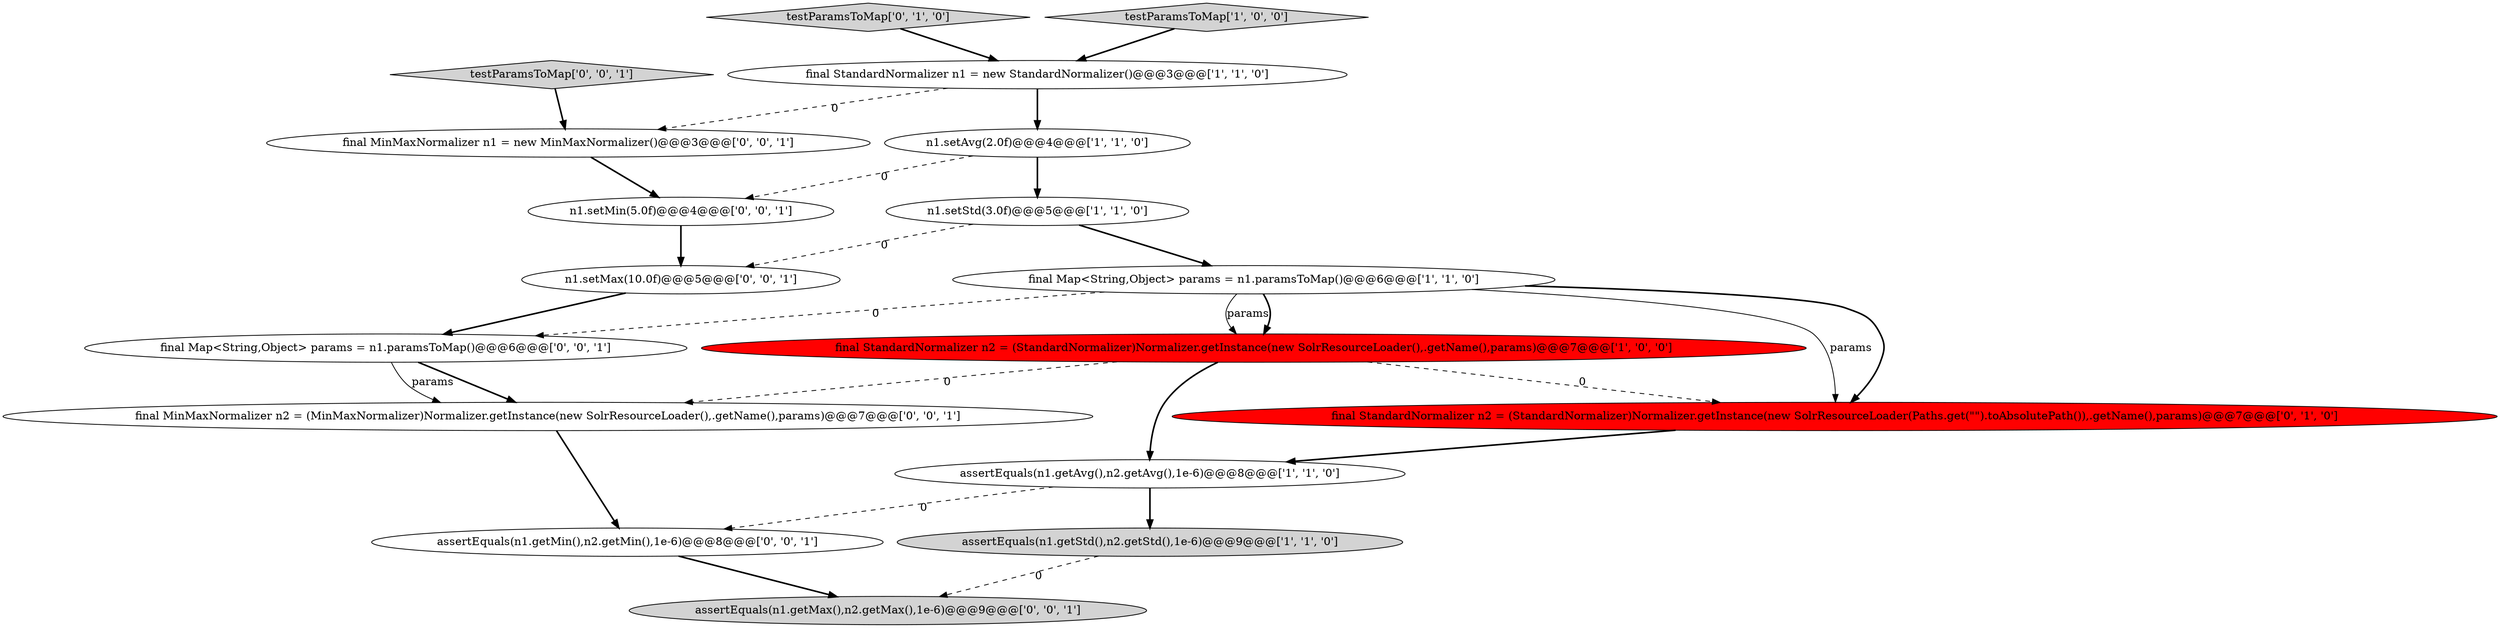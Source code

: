 digraph {
12 [style = filled, label = "assertEquals(n1.getMax(),n2.getMax(),1e-6)@@@9@@@['0', '0', '1']", fillcolor = lightgray, shape = ellipse image = "AAA0AAABBB3BBB"];
4 [style = filled, label = "n1.setAvg(2.0f)@@@4@@@['1', '1', '0']", fillcolor = white, shape = ellipse image = "AAA0AAABBB1BBB"];
14 [style = filled, label = "final Map<String,Object> params = n1.paramsToMap()@@@6@@@['0', '0', '1']", fillcolor = white, shape = ellipse image = "AAA0AAABBB3BBB"];
1 [style = filled, label = "final Map<String,Object> params = n1.paramsToMap()@@@6@@@['1', '1', '0']", fillcolor = white, shape = ellipse image = "AAA0AAABBB1BBB"];
9 [style = filled, label = "testParamsToMap['0', '1', '0']", fillcolor = lightgray, shape = diamond image = "AAA0AAABBB2BBB"];
3 [style = filled, label = "assertEquals(n1.getStd(),n2.getStd(),1e-6)@@@9@@@['1', '1', '0']", fillcolor = lightgray, shape = ellipse image = "AAA0AAABBB1BBB"];
8 [style = filled, label = "final StandardNormalizer n2 = (StandardNormalizer)Normalizer.getInstance(new SolrResourceLoader(Paths.get(\"\").toAbsolutePath()),.getName(),params)@@@7@@@['0', '1', '0']", fillcolor = red, shape = ellipse image = "AAA1AAABBB2BBB"];
7 [style = filled, label = "n1.setStd(3.0f)@@@5@@@['1', '1', '0']", fillcolor = white, shape = ellipse image = "AAA0AAABBB1BBB"];
17 [style = filled, label = "n1.setMax(10.0f)@@@5@@@['0', '0', '1']", fillcolor = white, shape = ellipse image = "AAA0AAABBB3BBB"];
16 [style = filled, label = "n1.setMin(5.0f)@@@4@@@['0', '0', '1']", fillcolor = white, shape = ellipse image = "AAA0AAABBB3BBB"];
6 [style = filled, label = "testParamsToMap['1', '0', '0']", fillcolor = lightgray, shape = diamond image = "AAA0AAABBB1BBB"];
11 [style = filled, label = "testParamsToMap['0', '0', '1']", fillcolor = lightgray, shape = diamond image = "AAA0AAABBB3BBB"];
5 [style = filled, label = "assertEquals(n1.getAvg(),n2.getAvg(),1e-6)@@@8@@@['1', '1', '0']", fillcolor = white, shape = ellipse image = "AAA0AAABBB1BBB"];
10 [style = filled, label = "final MinMaxNormalizer n1 = new MinMaxNormalizer()@@@3@@@['0', '0', '1']", fillcolor = white, shape = ellipse image = "AAA0AAABBB3BBB"];
2 [style = filled, label = "final StandardNormalizer n2 = (StandardNormalizer)Normalizer.getInstance(new SolrResourceLoader(),.getName(),params)@@@7@@@['1', '0', '0']", fillcolor = red, shape = ellipse image = "AAA1AAABBB1BBB"];
13 [style = filled, label = "assertEquals(n1.getMin(),n2.getMin(),1e-6)@@@8@@@['0', '0', '1']", fillcolor = white, shape = ellipse image = "AAA0AAABBB3BBB"];
0 [style = filled, label = "final StandardNormalizer n1 = new StandardNormalizer()@@@3@@@['1', '1', '0']", fillcolor = white, shape = ellipse image = "AAA0AAABBB1BBB"];
15 [style = filled, label = "final MinMaxNormalizer n2 = (MinMaxNormalizer)Normalizer.getInstance(new SolrResourceLoader(),.getName(),params)@@@7@@@['0', '0', '1']", fillcolor = white, shape = ellipse image = "AAA0AAABBB3BBB"];
5->13 [style = dashed, label="0"];
5->3 [style = bold, label=""];
15->13 [style = bold, label=""];
7->1 [style = bold, label=""];
1->8 [style = bold, label=""];
4->16 [style = dashed, label="0"];
9->0 [style = bold, label=""];
1->14 [style = dashed, label="0"];
7->17 [style = dashed, label="0"];
1->8 [style = solid, label="params"];
6->0 [style = bold, label=""];
16->17 [style = bold, label=""];
2->8 [style = dashed, label="0"];
4->7 [style = bold, label=""];
0->10 [style = dashed, label="0"];
2->15 [style = dashed, label="0"];
1->2 [style = solid, label="params"];
13->12 [style = bold, label=""];
3->12 [style = dashed, label="0"];
8->5 [style = bold, label=""];
10->16 [style = bold, label=""];
0->4 [style = bold, label=""];
17->14 [style = bold, label=""];
11->10 [style = bold, label=""];
14->15 [style = bold, label=""];
1->2 [style = bold, label=""];
14->15 [style = solid, label="params"];
2->5 [style = bold, label=""];
}
